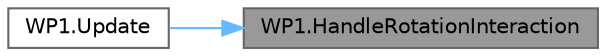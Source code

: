 digraph "WP1.HandleRotationInteraction"
{
 // LATEX_PDF_SIZE
  bgcolor="transparent";
  edge [fontname=Helvetica,fontsize=10,labelfontname=Helvetica,labelfontsize=10];
  node [fontname=Helvetica,fontsize=10,shape=box,height=0.2,width=0.4];
  rankdir="RL";
  Node1 [id="Node000001",label="WP1.HandleRotationInteraction",height=0.2,width=0.4,color="gray40", fillcolor="grey60", style="filled", fontcolor="black",tooltip="This method computes the rotation of the handle based on the rotation of the interactor and calls Upd..."];
  Node1 -> Node2 [id="edge1_Node000001_Node000002",dir="back",color="steelblue1",style="solid",tooltip=" "];
  Node2 [id="Node000002",label="WP1.Update",height=0.2,width=0.4,color="grey40", fillcolor="white", style="filled",URL="$class_w_p1.html#a7ef4d397a6443a15d05c09475e5e1b4b",tooltip="This method updates the rotation of the switch based on the current value of Percent."];
}
